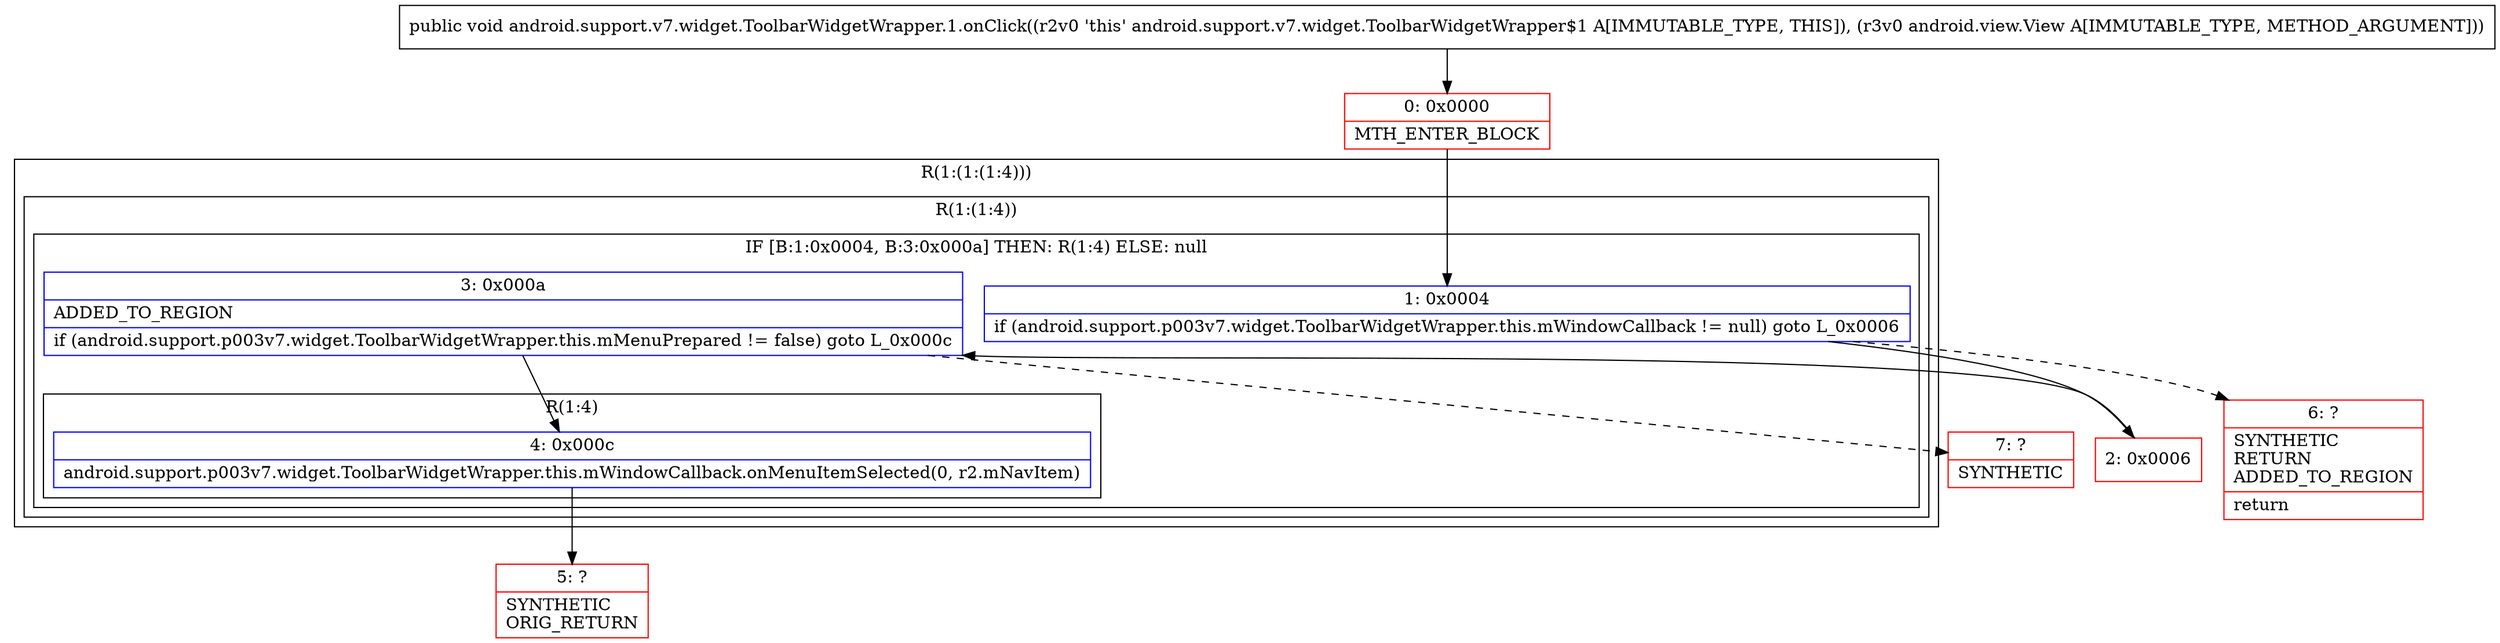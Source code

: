 digraph "CFG forandroid.support.v7.widget.ToolbarWidgetWrapper.1.onClick(Landroid\/view\/View;)V" {
subgraph cluster_Region_1864225992 {
label = "R(1:(1:(1:4)))";
node [shape=record,color=blue];
subgraph cluster_Region_1251642644 {
label = "R(1:(1:4))";
node [shape=record,color=blue];
subgraph cluster_IfRegion_910842369 {
label = "IF [B:1:0x0004, B:3:0x000a] THEN: R(1:4) ELSE: null";
node [shape=record,color=blue];
Node_1 [shape=record,label="{1\:\ 0x0004|if (android.support.p003v7.widget.ToolbarWidgetWrapper.this.mWindowCallback != null) goto L_0x0006\l}"];
Node_3 [shape=record,label="{3\:\ 0x000a|ADDED_TO_REGION\l|if (android.support.p003v7.widget.ToolbarWidgetWrapper.this.mMenuPrepared != false) goto L_0x000c\l}"];
subgraph cluster_Region_1882068203 {
label = "R(1:4)";
node [shape=record,color=blue];
Node_4 [shape=record,label="{4\:\ 0x000c|android.support.p003v7.widget.ToolbarWidgetWrapper.this.mWindowCallback.onMenuItemSelected(0, r2.mNavItem)\l}"];
}
}
}
}
Node_0 [shape=record,color=red,label="{0\:\ 0x0000|MTH_ENTER_BLOCK\l}"];
Node_2 [shape=record,color=red,label="{2\:\ 0x0006}"];
Node_5 [shape=record,color=red,label="{5\:\ ?|SYNTHETIC\lORIG_RETURN\l}"];
Node_6 [shape=record,color=red,label="{6\:\ ?|SYNTHETIC\lRETURN\lADDED_TO_REGION\l|return\l}"];
Node_7 [shape=record,color=red,label="{7\:\ ?|SYNTHETIC\l}"];
MethodNode[shape=record,label="{public void android.support.v7.widget.ToolbarWidgetWrapper.1.onClick((r2v0 'this' android.support.v7.widget.ToolbarWidgetWrapper$1 A[IMMUTABLE_TYPE, THIS]), (r3v0 android.view.View A[IMMUTABLE_TYPE, METHOD_ARGUMENT])) }"];
MethodNode -> Node_0;
Node_1 -> Node_2;
Node_1 -> Node_6[style=dashed];
Node_3 -> Node_4;
Node_3 -> Node_7[style=dashed];
Node_4 -> Node_5;
Node_0 -> Node_1;
Node_2 -> Node_3;
}

